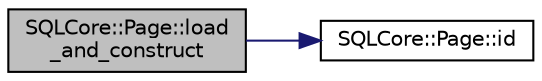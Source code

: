 digraph "SQLCore::Page::load_and_construct"
{
 // LATEX_PDF_SIZE
  edge [fontname="Helvetica",fontsize="10",labelfontname="Helvetica",labelfontsize="10"];
  node [fontname="Helvetica",fontsize="10",shape=record];
  rankdir="LR";
  Node1 [label="SQLCore::Page::load\l_and_construct",height=0.2,width=0.4,color="black", fillcolor="grey75", style="filled", fontcolor="black",tooltip=" "];
  Node1 -> Node2 [color="midnightblue",fontsize="10",style="solid",fontname="Helvetica"];
  Node2 [label="SQLCore::Page::id",height=0.2,width=0.4,color="black", fillcolor="white", style="filled",URL="$class_s_q_l_core_1_1_page.html#a52a01aa6ce77d218f28a2f98d58d560d",tooltip=" "];
}
